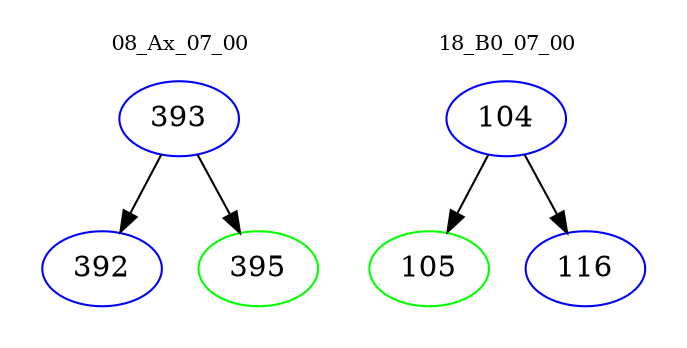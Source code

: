 digraph{
subgraph cluster_0 {
color = white
label = "08_Ax_07_00";
fontsize=10;
T0_393 [label="393", color="blue"]
T0_393 -> T0_392 [color="black"]
T0_392 [label="392", color="blue"]
T0_393 -> T0_395 [color="black"]
T0_395 [label="395", color="green"]
}
subgraph cluster_1 {
color = white
label = "18_B0_07_00";
fontsize=10;
T1_104 [label="104", color="blue"]
T1_104 -> T1_105 [color="black"]
T1_105 [label="105", color="green"]
T1_104 -> T1_116 [color="black"]
T1_116 [label="116", color="blue"]
}
}
